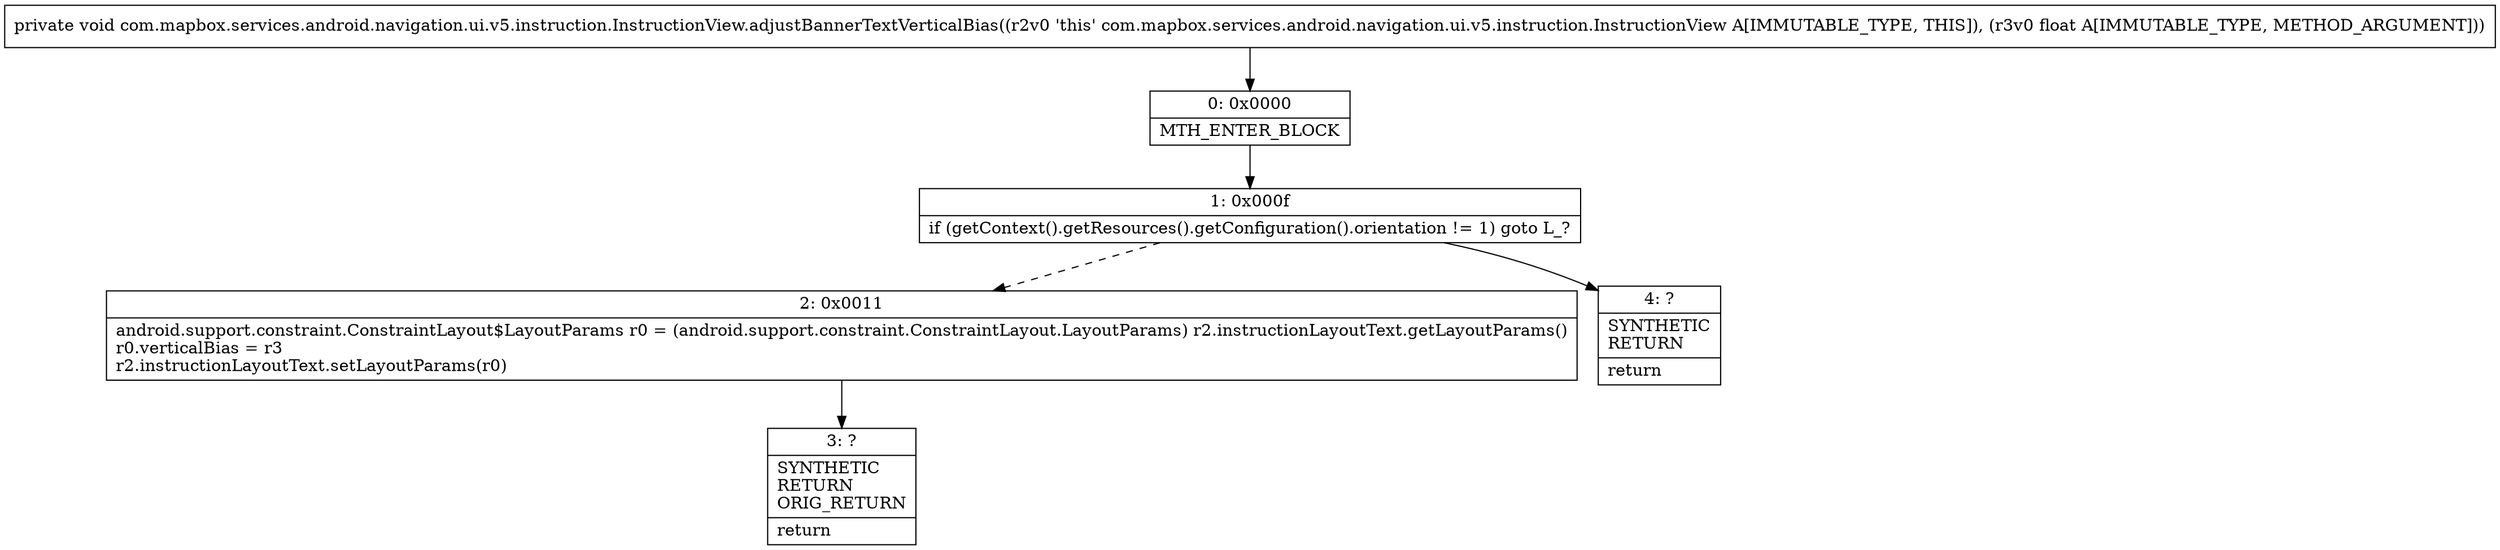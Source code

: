 digraph "CFG forcom.mapbox.services.android.navigation.ui.v5.instruction.InstructionView.adjustBannerTextVerticalBias(F)V" {
Node_0 [shape=record,label="{0\:\ 0x0000|MTH_ENTER_BLOCK\l}"];
Node_1 [shape=record,label="{1\:\ 0x000f|if (getContext().getResources().getConfiguration().orientation != 1) goto L_?\l}"];
Node_2 [shape=record,label="{2\:\ 0x0011|android.support.constraint.ConstraintLayout$LayoutParams r0 = (android.support.constraint.ConstraintLayout.LayoutParams) r2.instructionLayoutText.getLayoutParams()\lr0.verticalBias = r3\lr2.instructionLayoutText.setLayoutParams(r0)\l}"];
Node_3 [shape=record,label="{3\:\ ?|SYNTHETIC\lRETURN\lORIG_RETURN\l|return\l}"];
Node_4 [shape=record,label="{4\:\ ?|SYNTHETIC\lRETURN\l|return\l}"];
MethodNode[shape=record,label="{private void com.mapbox.services.android.navigation.ui.v5.instruction.InstructionView.adjustBannerTextVerticalBias((r2v0 'this' com.mapbox.services.android.navigation.ui.v5.instruction.InstructionView A[IMMUTABLE_TYPE, THIS]), (r3v0 float A[IMMUTABLE_TYPE, METHOD_ARGUMENT])) }"];
MethodNode -> Node_0;
Node_0 -> Node_1;
Node_1 -> Node_2[style=dashed];
Node_1 -> Node_4;
Node_2 -> Node_3;
}

